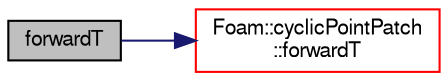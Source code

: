 digraph "forwardT"
{
  bgcolor="transparent";
  edge [fontname="FreeSans",fontsize="10",labelfontname="FreeSans",labelfontsize="10"];
  node [fontname="FreeSans",fontsize="10",shape=record];
  rankdir="LR";
  Node187 [label="forwardT",height=0.2,width=0.4,color="black", fillcolor="grey75", style="filled", fontcolor="black"];
  Node187 -> Node188 [color="midnightblue",fontsize="10",style="solid",fontname="FreeSans"];
  Node188 [label="Foam::cyclicPointPatch\l::forwardT",height=0.2,width=0.4,color="red",URL="$a27278.html#aadc2a1e7456b137f36c514df38c9e0b7",tooltip="Return face transformation tensor. "];
}
